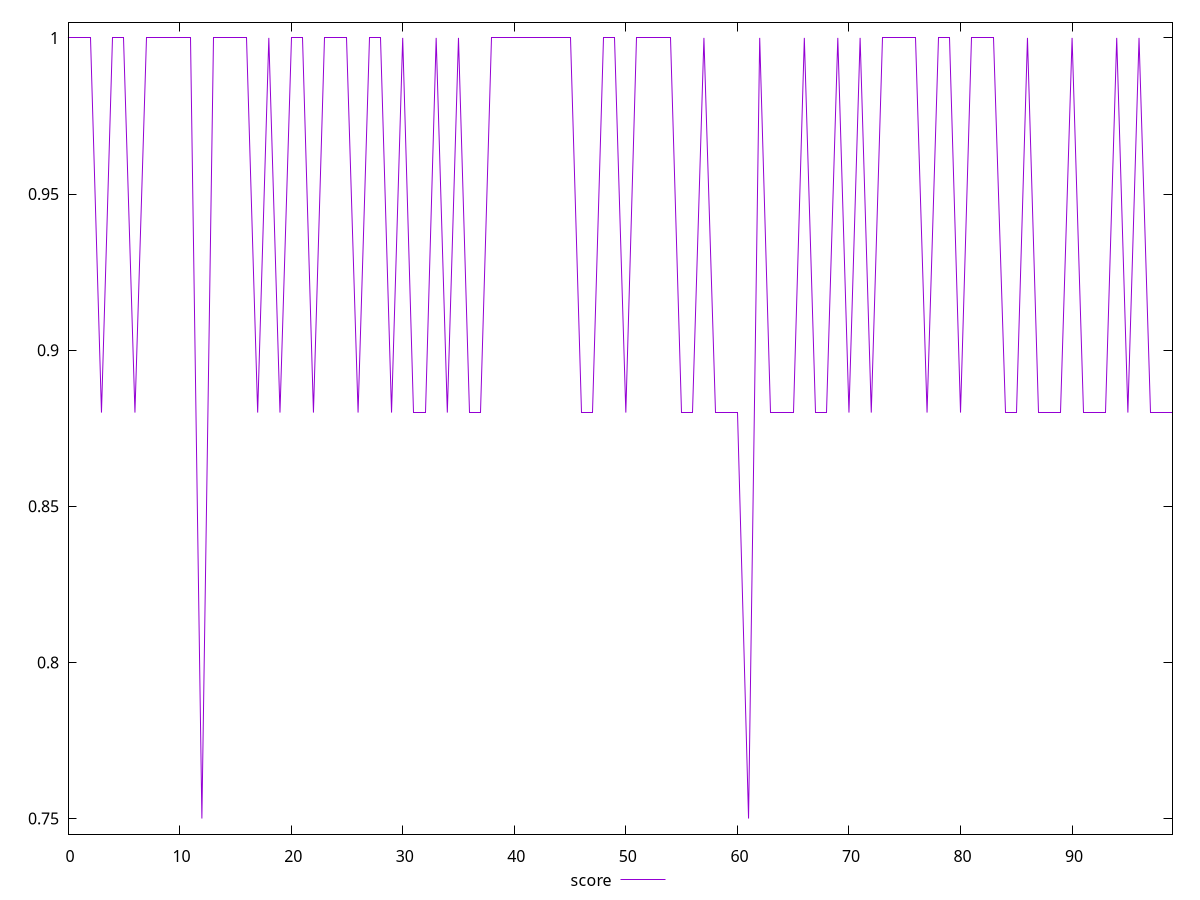 reset

$score <<EOF
0 1
1 1
2 1
3 0.88
4 1
5 1
6 0.88
7 1
8 1
9 1
10 1
11 1
12 0.75
13 1
14 1
15 1
16 1
17 0.88
18 1
19 0.88
20 1
21 1
22 0.88
23 1
24 1
25 1
26 0.88
27 1
28 1
29 0.88
30 1
31 0.88
32 0.88
33 1
34 0.88
35 1
36 0.88
37 0.88
38 1
39 1
40 1
41 1
42 1
43 1
44 1
45 1
46 0.88
47 0.88
48 1
49 1
50 0.88
51 1
52 1
53 1
54 1
55 0.88
56 0.88
57 1
58 0.88
59 0.88
60 0.88
61 0.75
62 1
63 0.88
64 0.88
65 0.88
66 1
67 0.88
68 0.88
69 1
70 0.88
71 1
72 0.88
73 1
74 1
75 1
76 1
77 0.88
78 1
79 1
80 0.88
81 1
82 1
83 1
84 0.88
85 0.88
86 1
87 0.88
88 0.88
89 0.88
90 1
91 0.88
92 0.88
93 0.88
94 1
95 0.88
96 1
97 0.88
98 0.88
99 0.88
EOF

set key outside below
set xrange [0:99]
set yrange [0.745:1.005]
set trange [0.745:1.005]
set terminal svg size 640, 500 enhanced background rgb 'white'
set output "report/report_00029_2021-02-24T13-36-40.390Z/legacy-javascript/samples/astro/score/values.svg"

plot $score title "score" with line

reset
